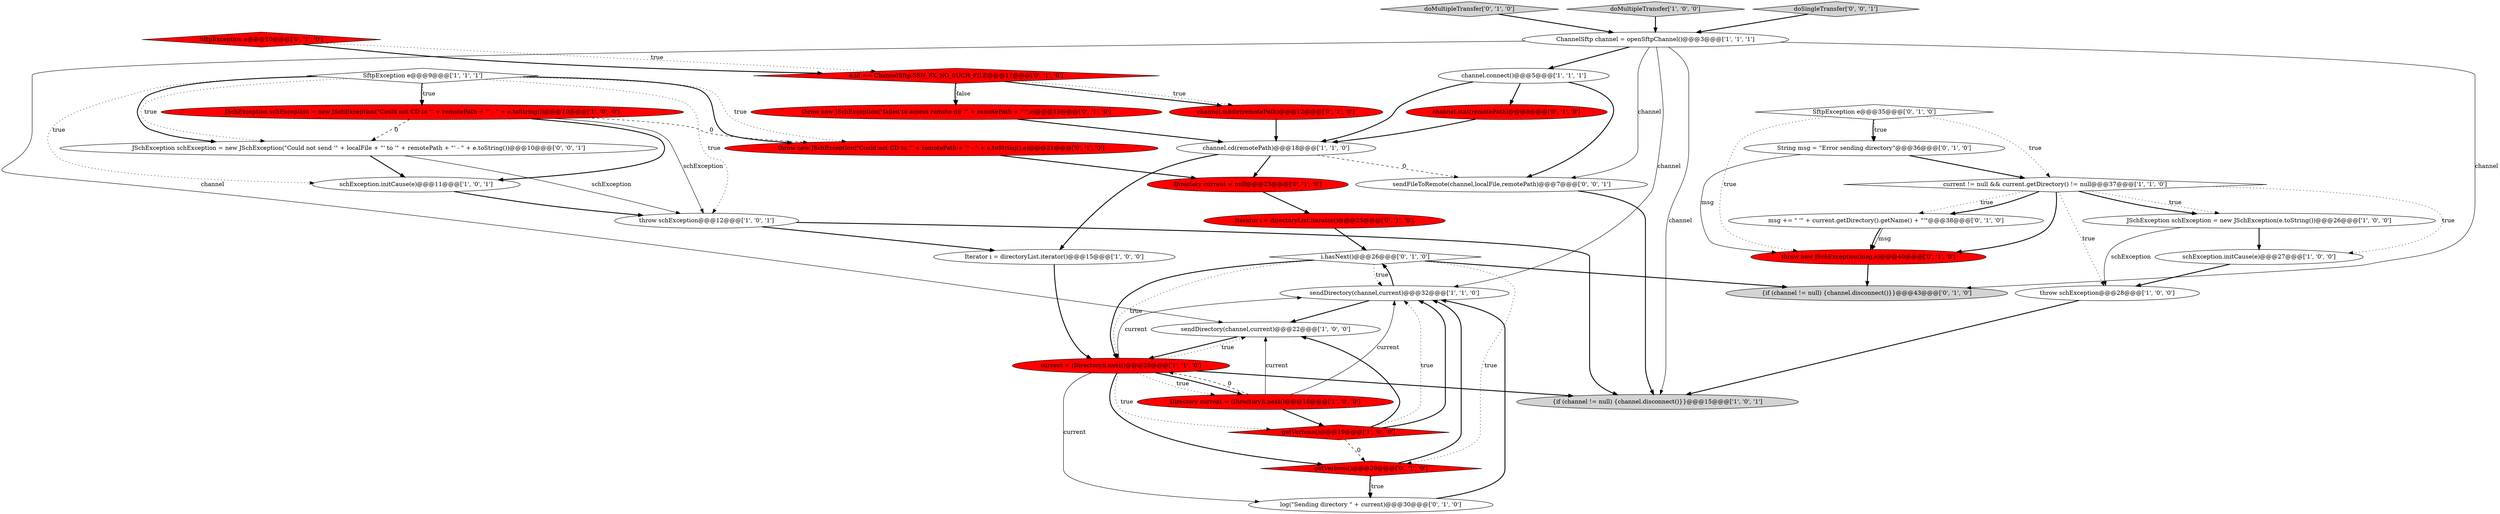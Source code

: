 digraph {
31 [style = filled, label = "Iterator i = directoryList.iterator()@@@25@@@['0', '1', '0']", fillcolor = red, shape = ellipse image = "AAA1AAABBB2BBB"];
33 [style = filled, label = "throw new JSchException(\"failed to access remote dir '\" + remotePath + \"'\",e)@@@15@@@['0', '1', '0']", fillcolor = red, shape = ellipse image = "AAA1AAABBB2BBB"];
34 [style = filled, label = "i.hasNext()@@@26@@@['0', '1', '0']", fillcolor = white, shape = diamond image = "AAA0AAABBB2BBB"];
24 [style = filled, label = "doMultipleTransfer['0', '1', '0']", fillcolor = lightgray, shape = diamond image = "AAA0AAABBB2BBB"];
7 [style = filled, label = "current != null && current.getDirectory() != null@@@37@@@['1', '1', '0']", fillcolor = white, shape = diamond image = "AAA0AAABBB1BBB"];
20 [style = filled, label = "log(\"Sending directory \" + current)@@@30@@@['0', '1', '0']", fillcolor = white, shape = ellipse image = "AAA0AAABBB2BBB"];
22 [style = filled, label = "msg += \" '\" + current.getDirectory().getName() + \"'\"@@@38@@@['0', '1', '0']", fillcolor = white, shape = ellipse image = "AAA0AAABBB2BBB"];
26 [style = filled, label = "SftpException e@@@10@@@['0', '1', '0']", fillcolor = red, shape = diamond image = "AAA1AAABBB2BBB"];
25 [style = filled, label = "throw new JSchException(msg,e)@@@40@@@['0', '1', '0']", fillcolor = red, shape = ellipse image = "AAA1AAABBB2BBB"];
12 [style = filled, label = "sendDirectory(channel,current)@@@32@@@['1', '1', '0']", fillcolor = white, shape = ellipse image = "AAA0AAABBB1BBB"];
11 [style = filled, label = "schException.initCause(e)@@@27@@@['1', '0', '0']", fillcolor = white, shape = ellipse image = "AAA0AAABBB1BBB"];
32 [style = filled, label = "e.id == ChannelSftp.SSH_FX_NO_SUCH_FILE@@@11@@@['0', '1', '0']", fillcolor = red, shape = diamond image = "AAA1AAABBB2BBB"];
2 [style = filled, label = "Directory current = (Directory)i.next()@@@18@@@['1', '0', '0']", fillcolor = red, shape = ellipse image = "AAA1AAABBB1BBB"];
17 [style = filled, label = "getVerbose()@@@19@@@['1', '0', '0']", fillcolor = red, shape = diamond image = "AAA1AAABBB1BBB"];
36 [style = filled, label = "sendFileToRemote(channel,localFile,remotePath)@@@7@@@['0', '0', '1']", fillcolor = white, shape = ellipse image = "AAA0AAABBB3BBB"];
5 [style = filled, label = "doMultipleTransfer['1', '0', '0']", fillcolor = lightgray, shape = diamond image = "AAA0AAABBB1BBB"];
15 [style = filled, label = "JSchException schException = new JSchException(e.toString())@@@26@@@['1', '0', '0']", fillcolor = white, shape = ellipse image = "AAA0AAABBB1BBB"];
29 [style = filled, label = "{if (channel != null) {channel.disconnect()}}@@@43@@@['0', '1', '0']", fillcolor = lightgray, shape = ellipse image = "AAA0AAABBB2BBB"];
4 [style = filled, label = "{if (channel != null) {channel.disconnect()}}@@@15@@@['1', '0', '1']", fillcolor = lightgray, shape = ellipse image = "AAA0AAABBB1BBB"];
9 [style = filled, label = "channel.connect()@@@5@@@['1', '1', '1']", fillcolor = white, shape = ellipse image = "AAA0AAABBB1BBB"];
27 [style = filled, label = "throw new JSchException(\"Could not CD to '\" + remotePath + \"' - \" + e.toString(),e)@@@21@@@['0', '1', '0']", fillcolor = red, shape = ellipse image = "AAA1AAABBB2BBB"];
0 [style = filled, label = "SftpException e@@@9@@@['1', '1', '1']", fillcolor = white, shape = diamond image = "AAA0AAABBB1BBB"];
16 [style = filled, label = "channel.cd(remotePath)@@@18@@@['1', '1', '0']", fillcolor = white, shape = ellipse image = "AAA0AAABBB1BBB"];
14 [style = filled, label = "throw schException@@@28@@@['1', '0', '0']", fillcolor = white, shape = ellipse image = "AAA0AAABBB1BBB"];
35 [style = filled, label = "SftpException e@@@35@@@['0', '1', '0']", fillcolor = white, shape = diamond image = "AAA0AAABBB2BBB"];
21 [style = filled, label = "getVerbose()@@@29@@@['0', '1', '0']", fillcolor = red, shape = diamond image = "AAA1AAABBB2BBB"];
3 [style = filled, label = "current = (Directory)i.next()@@@28@@@['1', '1', '0']", fillcolor = red, shape = ellipse image = "AAA1AAABBB1BBB"];
6 [style = filled, label = "Iterator i = directoryList.iterator()@@@15@@@['1', '0', '0']", fillcolor = white, shape = ellipse image = "AAA0AAABBB1BBB"];
37 [style = filled, label = "JSchException schException = new JSchException(\"Could not send '\" + localFile + \"' to '\" + remotePath + \"' - \" + e.toString())@@@10@@@['0', '0', '1']", fillcolor = white, shape = ellipse image = "AAA0AAABBB3BBB"];
38 [style = filled, label = "doSingleTransfer['0', '0', '1']", fillcolor = lightgray, shape = diamond image = "AAA0AAABBB3BBB"];
19 [style = filled, label = "Directory current = null@@@23@@@['0', '1', '0']", fillcolor = red, shape = ellipse image = "AAA1AAABBB2BBB"];
1 [style = filled, label = "ChannelSftp channel = openSftpChannel()@@@3@@@['1', '1', '1']", fillcolor = white, shape = ellipse image = "AAA0AAABBB1BBB"];
13 [style = filled, label = "JSchException schException = new JSchException(\"Could not CD to '\" + remotePath + \"' - \" + e.toString())@@@10@@@['1', '0', '0']", fillcolor = red, shape = ellipse image = "AAA1AAABBB1BBB"];
28 [style = filled, label = "String msg = \"Error sending directory\"@@@36@@@['0', '1', '0']", fillcolor = white, shape = ellipse image = "AAA0AAABBB2BBB"];
30 [style = filled, label = "channel.stat(remotePath)@@@8@@@['0', '1', '0']", fillcolor = red, shape = ellipse image = "AAA1AAABBB2BBB"];
10 [style = filled, label = "schException.initCause(e)@@@11@@@['1', '0', '1']", fillcolor = white, shape = ellipse image = "AAA0AAABBB1BBB"];
18 [style = filled, label = "sendDirectory(channel,current)@@@22@@@['1', '0', '0']", fillcolor = white, shape = ellipse image = "AAA0AAABBB1BBB"];
23 [style = filled, label = "channel.mkdir(remotePath)@@@12@@@['0', '1', '0']", fillcolor = red, shape = ellipse image = "AAA1AAABBB2BBB"];
8 [style = filled, label = "throw schException@@@12@@@['1', '0', '1']", fillcolor = white, shape = ellipse image = "AAA0AAABBB1BBB"];
6->3 [style = bold, label=""];
34->12 [style = dotted, label="true"];
18->3 [style = bold, label=""];
32->23 [style = bold, label=""];
0->13 [style = bold, label=""];
11->14 [style = bold, label=""];
1->4 [style = solid, label="channel"];
8->6 [style = bold, label=""];
25->29 [style = bold, label=""];
28->25 [style = solid, label="msg"];
3->4 [style = bold, label=""];
9->16 [style = bold, label=""];
1->36 [style = solid, label="channel"];
15->11 [style = bold, label=""];
10->8 [style = bold, label=""];
37->8 [style = solid, label="schException"];
12->18 [style = bold, label=""];
27->19 [style = bold, label=""];
8->4 [style = bold, label=""];
22->25 [style = bold, label=""];
33->16 [style = bold, label=""];
21->20 [style = dotted, label="true"];
26->32 [style = bold, label=""];
0->10 [style = dotted, label="true"];
15->14 [style = solid, label="schException"];
16->6 [style = bold, label=""];
36->4 [style = bold, label=""];
2->18 [style = solid, label="current"];
16->19 [style = bold, label=""];
1->29 [style = solid, label="channel"];
0->8 [style = dotted, label="true"];
35->28 [style = bold, label=""];
5->1 [style = bold, label=""];
3->12 [style = solid, label="current"];
3->2 [style = bold, label=""];
26->32 [style = dotted, label="true"];
3->18 [style = dotted, label="true"];
0->37 [style = dotted, label="true"];
3->17 [style = dotted, label="true"];
13->8 [style = solid, label="schException"];
7->22 [style = dotted, label="true"];
2->3 [style = dashed, label="0"];
35->25 [style = dotted, label="true"];
14->4 [style = bold, label=""];
2->17 [style = bold, label=""];
13->10 [style = bold, label=""];
34->29 [style = bold, label=""];
35->7 [style = dotted, label="true"];
37->10 [style = bold, label=""];
7->15 [style = dotted, label="true"];
32->33 [style = bold, label=""];
1->9 [style = bold, label=""];
31->34 [style = bold, label=""];
38->1 [style = bold, label=""];
21->12 [style = bold, label=""];
7->22 [style = bold, label=""];
17->12 [style = bold, label=""];
13->27 [style = dashed, label="0"];
7->11 [style = dotted, label="true"];
17->12 [style = dotted, label="true"];
16->36 [style = dashed, label="0"];
7->15 [style = bold, label=""];
3->21 [style = bold, label=""];
24->1 [style = bold, label=""];
32->33 [style = dotted, label="false"];
9->36 [style = bold, label=""];
34->21 [style = dotted, label="true"];
1->18 [style = solid, label="channel"];
13->37 [style = dashed, label="0"];
23->16 [style = bold, label=""];
22->25 [style = solid, label="msg"];
0->13 [style = dotted, label="true"];
0->37 [style = bold, label=""];
19->31 [style = bold, label=""];
0->27 [style = bold, label=""];
32->23 [style = dotted, label="true"];
2->12 [style = solid, label="current"];
28->7 [style = bold, label=""];
12->34 [style = bold, label=""];
9->30 [style = bold, label=""];
17->21 [style = dashed, label="0"];
34->3 [style = dotted, label="true"];
21->20 [style = bold, label=""];
1->12 [style = solid, label="channel"];
34->3 [style = bold, label=""];
20->12 [style = bold, label=""];
3->20 [style = solid, label="current"];
35->28 [style = dotted, label="true"];
7->25 [style = bold, label=""];
0->27 [style = dotted, label="true"];
30->16 [style = bold, label=""];
17->18 [style = bold, label=""];
3->2 [style = dotted, label="true"];
7->14 [style = dotted, label="true"];
}
